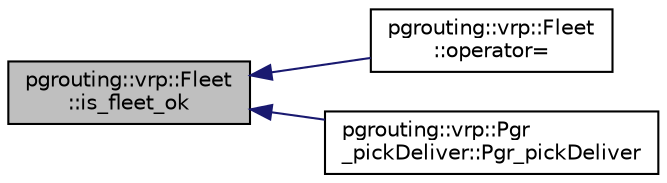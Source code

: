 digraph "pgrouting::vrp::Fleet::is_fleet_ok"
{
  edge [fontname="Helvetica",fontsize="10",labelfontname="Helvetica",labelfontsize="10"];
  node [fontname="Helvetica",fontsize="10",shape=record];
  rankdir="LR";
  Node1 [label="pgrouting::vrp::Fleet\l::is_fleet_ok",height=0.2,width=0.4,color="black", fillcolor="grey75", style="filled", fontcolor="black"];
  Node1 -> Node2 [dir="back",color="midnightblue",fontsize="10",style="solid",fontname="Helvetica"];
  Node2 [label="pgrouting::vrp::Fleet\l::operator=",height=0.2,width=0.4,color="black", fillcolor="white", style="filled",URL="$classpgrouting_1_1vrp_1_1Fleet.html#aebb9c0cf28fff9cdaa363bd1ef7011c7"];
  Node1 -> Node3 [dir="back",color="midnightblue",fontsize="10",style="solid",fontname="Helvetica"];
  Node3 [label="pgrouting::vrp::Pgr\l_pickDeliver::Pgr_pickDeliver",height=0.2,width=0.4,color="black", fillcolor="white", style="filled",URL="$classpgrouting_1_1vrp_1_1Pgr__pickDeliver.html#adb8cc9394dc91b88dee7cb5010c57a4e",tooltip="Constructor for the matrix version. "];
}
